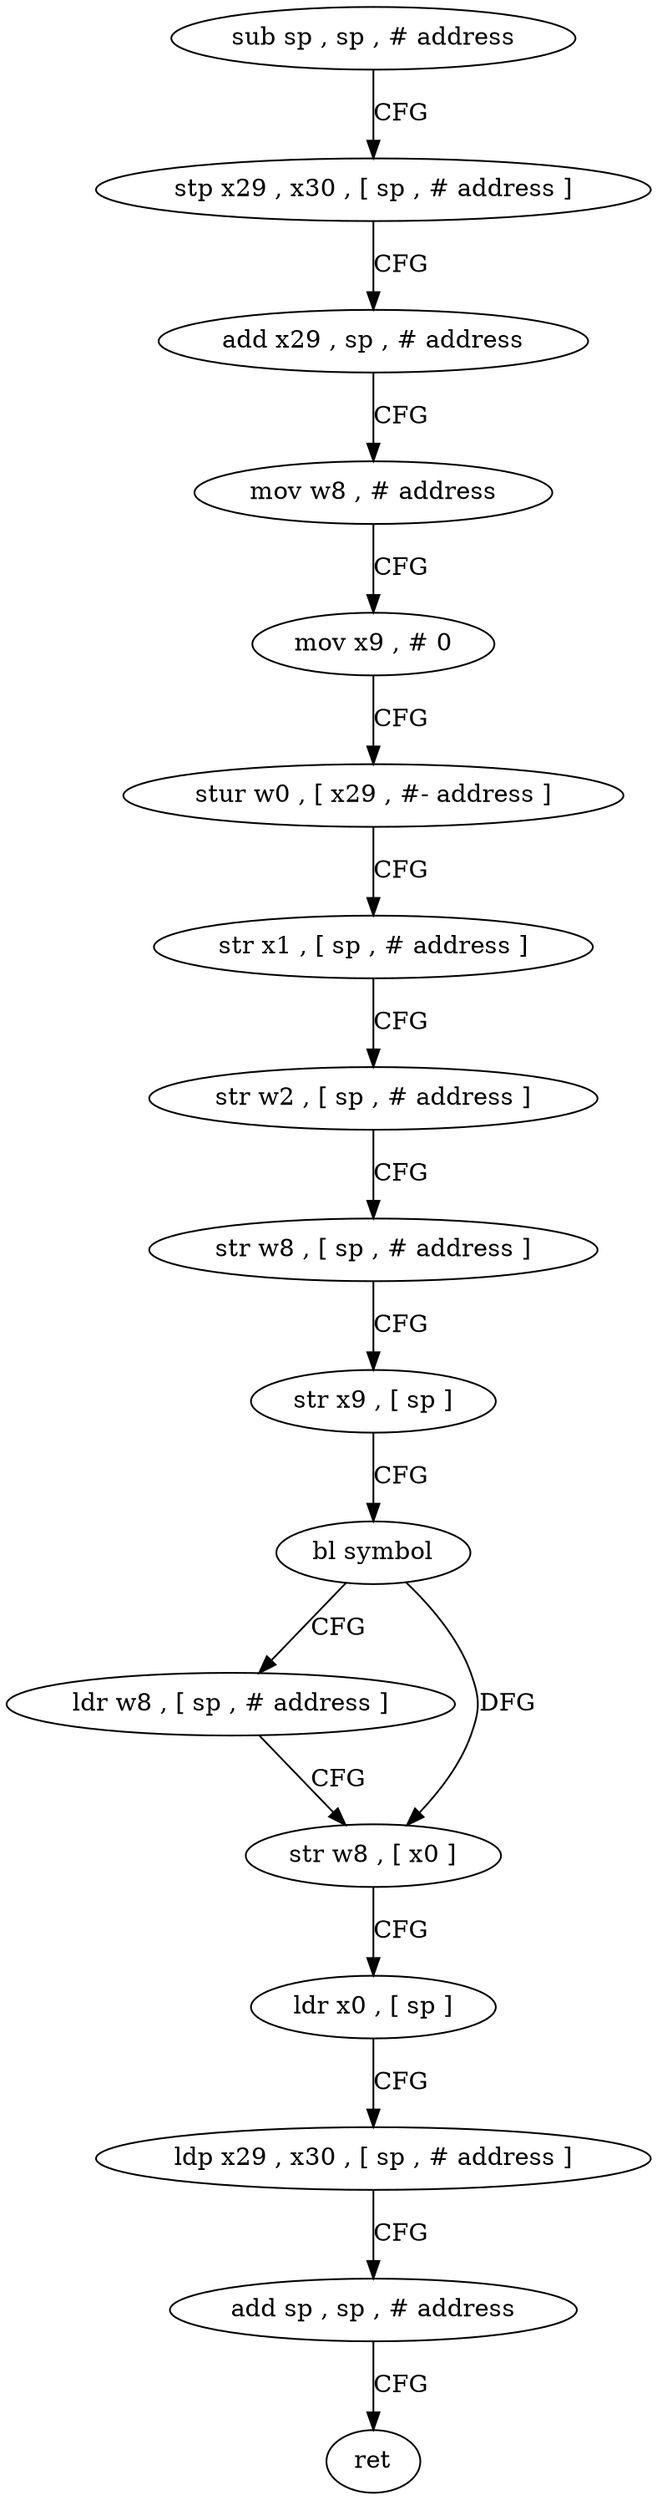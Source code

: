 digraph "func" {
"4285844" [label = "sub sp , sp , # address" ]
"4285848" [label = "stp x29 , x30 , [ sp , # address ]" ]
"4285852" [label = "add x29 , sp , # address" ]
"4285856" [label = "mov w8 , # address" ]
"4285860" [label = "mov x9 , # 0" ]
"4285864" [label = "stur w0 , [ x29 , #- address ]" ]
"4285868" [label = "str x1 , [ sp , # address ]" ]
"4285872" [label = "str w2 , [ sp , # address ]" ]
"4285876" [label = "str w8 , [ sp , # address ]" ]
"4285880" [label = "str x9 , [ sp ]" ]
"4285884" [label = "bl symbol" ]
"4285888" [label = "ldr w8 , [ sp , # address ]" ]
"4285892" [label = "str w8 , [ x0 ]" ]
"4285896" [label = "ldr x0 , [ sp ]" ]
"4285900" [label = "ldp x29 , x30 , [ sp , # address ]" ]
"4285904" [label = "add sp , sp , # address" ]
"4285908" [label = "ret" ]
"4285844" -> "4285848" [ label = "CFG" ]
"4285848" -> "4285852" [ label = "CFG" ]
"4285852" -> "4285856" [ label = "CFG" ]
"4285856" -> "4285860" [ label = "CFG" ]
"4285860" -> "4285864" [ label = "CFG" ]
"4285864" -> "4285868" [ label = "CFG" ]
"4285868" -> "4285872" [ label = "CFG" ]
"4285872" -> "4285876" [ label = "CFG" ]
"4285876" -> "4285880" [ label = "CFG" ]
"4285880" -> "4285884" [ label = "CFG" ]
"4285884" -> "4285888" [ label = "CFG" ]
"4285884" -> "4285892" [ label = "DFG" ]
"4285888" -> "4285892" [ label = "CFG" ]
"4285892" -> "4285896" [ label = "CFG" ]
"4285896" -> "4285900" [ label = "CFG" ]
"4285900" -> "4285904" [ label = "CFG" ]
"4285904" -> "4285908" [ label = "CFG" ]
}
